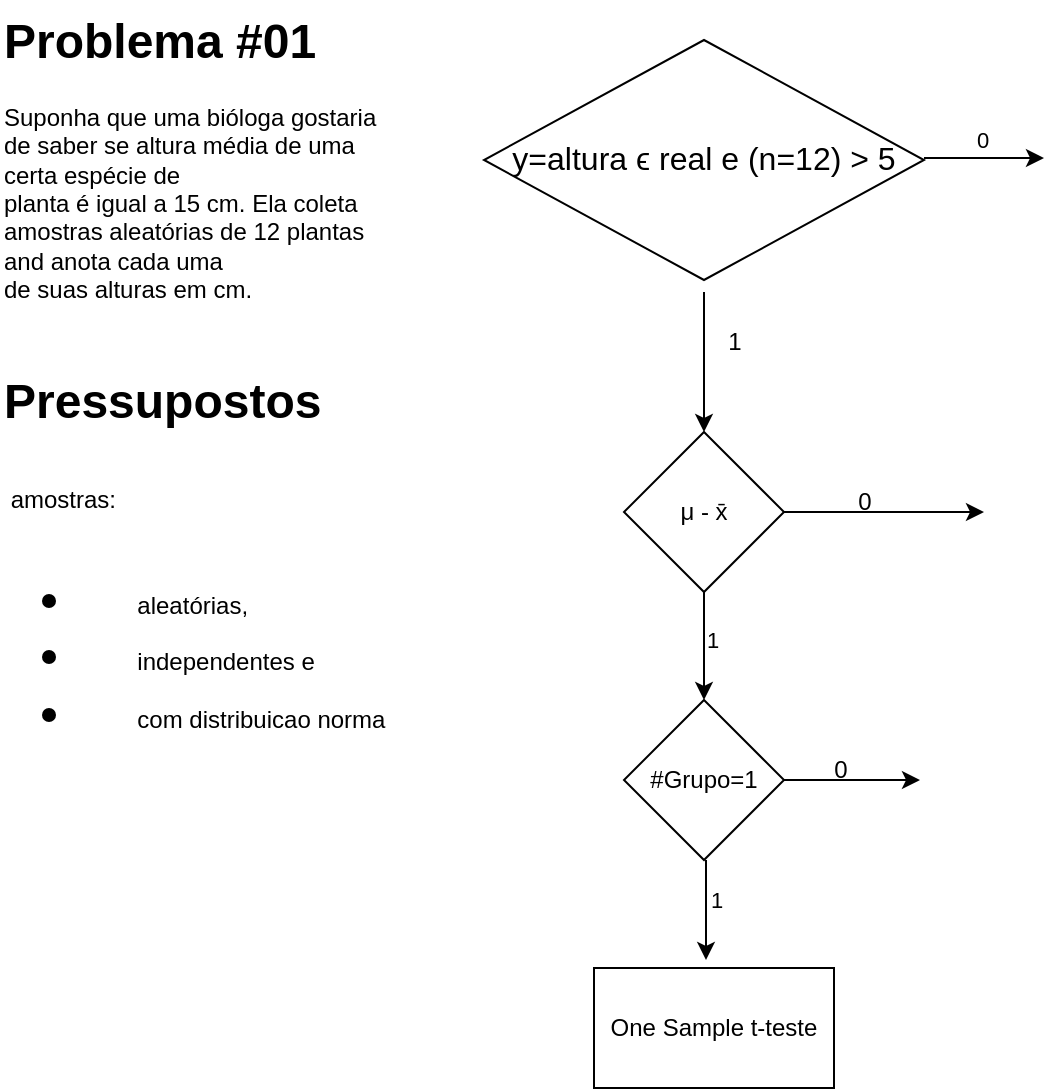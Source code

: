 <mxfile version="26.2.13">
  <diagram name="Page-1" id="fYw_usGxTunHnsL6Qwrp">
    <mxGraphModel dx="874" dy="473" grid="1" gridSize="10" guides="1" tooltips="1" connect="1" arrows="1" fold="1" page="1" pageScale="1" pageWidth="850" pageHeight="1100" math="0" shadow="0">
      <root>
        <mxCell id="0" />
        <mxCell id="1" parent="0" />
        <mxCell id="FnyVdrVR2PXLPaVhcqWt-1" value="&lt;span style=&quot;font-size:12.0pt;line-height:115%;&amp;lt;br/&amp;gt;font-family:&amp;quot;Calibri&amp;quot;,sans-serif;mso-ascii-theme-font:minor-latin;mso-fareast-font-family:&amp;lt;br/&amp;gt;Calibri;mso-fareast-theme-font:minor-latin;mso-hansi-theme-font:minor-latin;&amp;lt;br/&amp;gt;mso-bidi-font-family:&amp;quot;Times New Roman&amp;quot;;mso-bidi-theme-font:minor-bidi;&amp;lt;br/&amp;gt;mso-ansi-language:EN-US;mso-fareast-language:EN-US;mso-bidi-language:AR-SA&quot;&gt;y=altura&amp;nbsp;&lt;/span&gt;&lt;span style=&quot;font-size:12.0pt;line-height:115%;font-family:&amp;quot;Calibri&amp;quot;,sans-serif;&amp;lt;br/&amp;gt;mso-ascii-theme-font:minor-latin;mso-fareast-font-family:Calibri;mso-fareast-theme-font:&amp;lt;br/&amp;gt;minor-latin;mso-hansi-theme-font:minor-latin;mso-bidi-theme-font:minor-latin;&amp;lt;br/&amp;gt;mso-ansi-language:EN-US;mso-fareast-language:EN-US;mso-bidi-language:AR-SA&quot;&gt;ϵ&lt;/span&gt;&lt;span style=&quot;font-size:12.0pt;line-height:115%;font-family:&amp;quot;Calibri&amp;quot;,sans-serif;&amp;lt;br/&amp;gt;mso-ascii-theme-font:minor-latin;mso-fareast-font-family:Calibri;mso-fareast-theme-font:&amp;lt;br/&amp;gt;minor-latin;mso-hansi-theme-font:minor-latin;mso-bidi-font-family:&amp;quot;Times New Roman&amp;quot;;&amp;lt;br/&amp;gt;mso-bidi-theme-font:minor-bidi;mso-ansi-language:EN-US;mso-fareast-language:&amp;lt;br/&amp;gt;EN-US;mso-bidi-language:AR-SA&quot;&gt; real e (n=12) &amp;gt; 5&lt;/span&gt;" style="rhombus;whiteSpace=wrap;html=1;" vertex="1" parent="1">
          <mxGeometry x="262" y="30" width="220" height="120" as="geometry" />
        </mxCell>
        <mxCell id="FnyVdrVR2PXLPaVhcqWt-2" value="" style="endArrow=classic;html=1;rounded=0;exitX=1;exitY=0.5;exitDx=0;exitDy=0;" edge="1" parent="1">
          <mxGeometry width="50" height="50" relative="1" as="geometry">
            <mxPoint x="482" y="89" as="sourcePoint" />
            <mxPoint x="542" y="89" as="targetPoint" />
          </mxGeometry>
        </mxCell>
        <mxCell id="FnyVdrVR2PXLPaVhcqWt-3" value="0" style="edgeLabel;html=1;align=center;verticalAlign=middle;resizable=0;points=[];" vertex="1" connectable="0" parent="FnyVdrVR2PXLPaVhcqWt-2">
          <mxGeometry x="-0.044" y="9" relative="1" as="geometry">
            <mxPoint as="offset" />
          </mxGeometry>
        </mxCell>
        <mxCell id="FnyVdrVR2PXLPaVhcqWt-4" value="" style="endArrow=classic;html=1;rounded=0;exitX=0.5;exitY=1;exitDx=0;exitDy=0;" edge="1" parent="1">
          <mxGeometry width="50" height="50" relative="1" as="geometry">
            <mxPoint x="372" y="156" as="sourcePoint" />
            <mxPoint x="372" y="226" as="targetPoint" />
          </mxGeometry>
        </mxCell>
        <mxCell id="FnyVdrVR2PXLPaVhcqWt-5" value="1" style="text;html=1;align=center;verticalAlign=middle;resizable=0;points=[];autosize=1;strokeColor=none;fillColor=none;" vertex="1" parent="1">
          <mxGeometry x="372" y="166" width="30" height="30" as="geometry" />
        </mxCell>
        <mxCell id="FnyVdrVR2PXLPaVhcqWt-6" value="μ - x̄" style="rhombus;whiteSpace=wrap;html=1;" vertex="1" parent="1">
          <mxGeometry x="332" y="226" width="80" height="80" as="geometry" />
        </mxCell>
        <mxCell id="FnyVdrVR2PXLPaVhcqWt-7" value="" style="endArrow=classic;html=1;rounded=0;exitX=1;exitY=0.5;exitDx=0;exitDy=0;" edge="1" parent="1" source="FnyVdrVR2PXLPaVhcqWt-6">
          <mxGeometry width="50" height="50" relative="1" as="geometry">
            <mxPoint x="452" y="296" as="sourcePoint" />
            <mxPoint x="512" y="266" as="targetPoint" />
          </mxGeometry>
        </mxCell>
        <mxCell id="FnyVdrVR2PXLPaVhcqWt-8" value="0" style="text;html=1;align=center;verticalAlign=middle;resizable=0;points=[];autosize=1;strokeColor=none;fillColor=none;" vertex="1" parent="1">
          <mxGeometry x="437" y="246" width="30" height="30" as="geometry" />
        </mxCell>
        <mxCell id="FnyVdrVR2PXLPaVhcqWt-10" value="" style="endArrow=classic;html=1;rounded=0;exitX=0.5;exitY=1;exitDx=0;exitDy=0;" edge="1" parent="1" source="FnyVdrVR2PXLPaVhcqWt-6">
          <mxGeometry width="50" height="50" relative="1" as="geometry">
            <mxPoint x="452" y="296" as="sourcePoint" />
            <mxPoint x="372" y="360" as="targetPoint" />
          </mxGeometry>
        </mxCell>
        <mxCell id="FnyVdrVR2PXLPaVhcqWt-11" value="1" style="edgeLabel;html=1;align=center;verticalAlign=middle;resizable=0;points=[];" vertex="1" connectable="0" parent="FnyVdrVR2PXLPaVhcqWt-10">
          <mxGeometry x="-0.125" y="4" relative="1" as="geometry">
            <mxPoint as="offset" />
          </mxGeometry>
        </mxCell>
        <mxCell id="FnyVdrVR2PXLPaVhcqWt-12" value="&lt;h1 style=&quot;margin-top: 0px;&quot;&gt;Problema #01&lt;/h1&gt;&lt;p&gt;Suponha que uma bióloga gostaria de saber se altura média de uma certa espécie de &lt;br/&gt;planta é igual a 15 cm. Ela coleta amostras aleatórias de 12 plantas and anota cada uma &lt;br/&gt;de suas alturas em cm.&lt;/p&gt;" style="text;html=1;whiteSpace=wrap;overflow=hidden;rounded=0;" vertex="1" parent="1">
          <mxGeometry x="20" y="10" width="200" height="160" as="geometry" />
        </mxCell>
        <mxCell id="FnyVdrVR2PXLPaVhcqWt-13" value="&lt;h1 style=&quot;margin-top: 0px;&quot;&gt;Pressupostos&lt;/h1&gt;&lt;h1 style=&quot;margin-top: 0px;&quot;&gt;&lt;span style=&quot;background-color: transparent; color: light-dark(rgb(0, 0, 0), rgb(255, 255, 255)); font-size: 12px; font-weight: normal;&quot;&gt;&amp;nbsp;amostras:&amp;nbsp;&lt;/span&gt;&lt;/h1&gt;&lt;h1 style=&quot;margin-top: 0px;&quot;&gt;&lt;ul&gt;&lt;li&gt;&lt;span style=&quot;background-color: transparent; color: light-dark(rgb(0, 0, 0), rgb(255, 255, 255)); font-size: 12px; font-weight: normal;&quot;&gt;&lt;span style=&quot;white-space: pre;&quot;&gt;&#x9;&lt;/span&gt;aleatórias,&amp;nbsp;&lt;/span&gt;&lt;/li&gt;&lt;li&gt;&lt;span style=&quot;background-color: transparent; color: light-dark(rgb(0, 0, 0), rgb(255, 255, 255)); font-size: 12px; font-weight: normal;&quot;&gt;&lt;span style=&quot;white-space: pre;&quot;&gt;&#x9;&lt;/span&gt;independentes e&amp;nbsp;&lt;/span&gt;&lt;/li&gt;&lt;li&gt;&lt;span style=&quot;background-color: transparent; color: light-dark(rgb(0, 0, 0), rgb(255, 255, 255)); font-size: 12px; font-weight: normal;&quot;&gt;&lt;span style=&quot;white-space: pre;&quot;&gt;&#x9;&lt;/span&gt;com distribuicao norma&lt;/span&gt;&lt;/li&gt;&lt;/ul&gt;&lt;/h1&gt;" style="text;html=1;whiteSpace=wrap;overflow=hidden;rounded=0;" vertex="1" parent="1">
          <mxGeometry x="20" y="190" width="200" height="190" as="geometry" />
        </mxCell>
        <mxCell id="FnyVdrVR2PXLPaVhcqWt-14" value="#Grupo=1" style="rhombus;whiteSpace=wrap;html=1;" vertex="1" parent="1">
          <mxGeometry x="332" y="360" width="80" height="80" as="geometry" />
        </mxCell>
        <mxCell id="FnyVdrVR2PXLPaVhcqWt-16" value="" style="endArrow=classic;html=1;rounded=0;" edge="1" parent="1">
          <mxGeometry width="50" height="50" relative="1" as="geometry">
            <mxPoint x="412" y="400" as="sourcePoint" />
            <mxPoint x="480" y="400" as="targetPoint" />
          </mxGeometry>
        </mxCell>
        <mxCell id="FnyVdrVR2PXLPaVhcqWt-17" value="" style="endArrow=classic;html=1;rounded=0;exitX=0.475;exitY=1;exitDx=0;exitDy=0;exitPerimeter=0;" edge="1" parent="1">
          <mxGeometry width="50" height="50" relative="1" as="geometry">
            <mxPoint x="373" y="440" as="sourcePoint" />
            <mxPoint x="373" y="490" as="targetPoint" />
          </mxGeometry>
        </mxCell>
        <mxCell id="FnyVdrVR2PXLPaVhcqWt-19" value="1" style="edgeLabel;html=1;align=center;verticalAlign=middle;resizable=0;points=[];" vertex="1" connectable="0" parent="FnyVdrVR2PXLPaVhcqWt-17">
          <mxGeometry x="-0.2" y="5" relative="1" as="geometry">
            <mxPoint as="offset" />
          </mxGeometry>
        </mxCell>
        <mxCell id="FnyVdrVR2PXLPaVhcqWt-18" value="0" style="text;html=1;align=center;verticalAlign=middle;resizable=0;points=[];autosize=1;strokeColor=none;fillColor=none;" vertex="1" parent="1">
          <mxGeometry x="425" y="380" width="30" height="30" as="geometry" />
        </mxCell>
        <mxCell id="FnyVdrVR2PXLPaVhcqWt-20" value="One Sample t-teste" style="rounded=0;whiteSpace=wrap;html=1;" vertex="1" parent="1">
          <mxGeometry x="317" y="494" width="120" height="60" as="geometry" />
        </mxCell>
      </root>
    </mxGraphModel>
  </diagram>
</mxfile>
